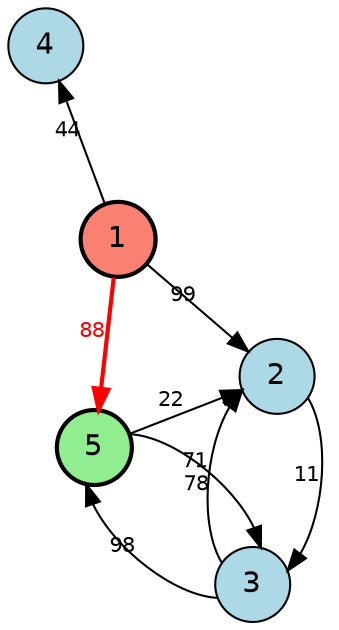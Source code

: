 digraph G {
  layout=neato;
  sep="+20"
  nodesep=1;
  overlap=false;
  splines=true;
  node [shape=circle, style=filled, fillcolor=lightblue, fontname="Helvetica"];
  edge [fontname="Helvetica", fontsize=10];
  1 [];
  2 [];
  3 [];
  4 [];
  5 [];
  5 [fillcolor=gold, style="filled,bold", penwidth=2];
  1 [fillcolor=gold, style="filled,bold", penwidth=2];
  5 [fillcolor=lightgreen, style="filled,bold"];
  1 [fillcolor=salmon, style="filled,bold"];
  1 -> 5 [label="88", color=red, penwidth=2, fontcolor=red];
  1 -> 4 [label="44"];
  1 -> 2 [label="99"];
  2 -> 3 [label="11"];
  3 -> 5 [label="98"];
  3 -> 2 [label="71"];
  5 -> 3 [label="78"];
  5 -> 2 [label="22"];
}

